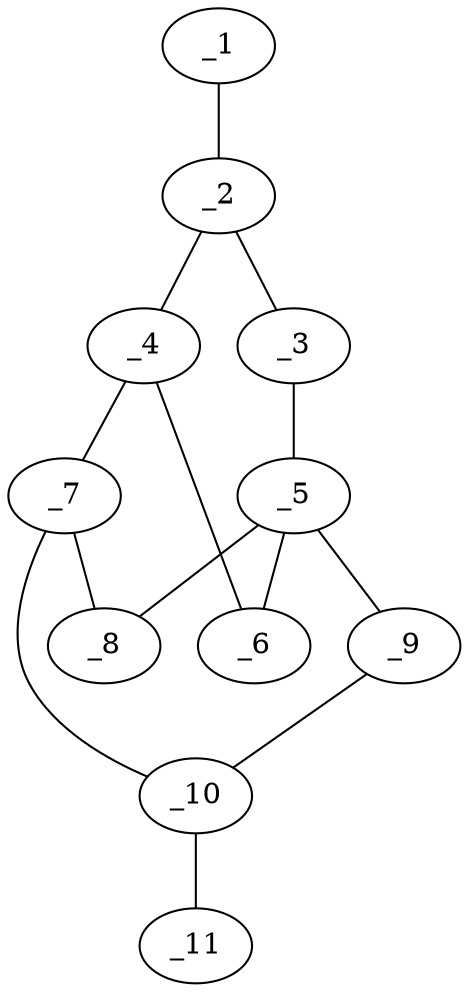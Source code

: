 graph molid16231 {
	_1	 [charge=0,
		chem=2,
		symbol="O  ",
		x=2,
		y="-1.9744"];
	_2	 [charge=0,
		chem=1,
		symbol="C  ",
		x="2.5",
		y="-1.1083"];
	_1 -- _2	 [valence=2];
	_3	 [charge=0,
		chem=2,
		symbol="O  ",
		x="3.4945",
		y="-1.0038"];
	_2 -- _3	 [valence=1];
	_4	 [charge=0,
		chem=1,
		symbol="C  ",
		x="2.8364",
		y="1.4744"];
	_2 -- _4	 [valence=1];
	_5	 [charge=0,
		chem=26,
		symbol="Bi ",
		x="3.7024",
		y="-0.0256"];
	_3 -- _5	 [valence=1];
	_6	 [charge=0,
		chem=2,
		symbol="O  ",
		x="2.8364",
		y="0.4744"];
	_4 -- _6	 [valence=1];
	_7	 [charge=0,
		chem=1,
		symbol="C  ",
		x="3.7024",
		y="1.9744"];
	_4 -- _7	 [valence=1];
	_5 -- _6	 [valence=1];
	_8	 [charge=0,
		chem=2,
		symbol="O  ",
		x="3.3364",
		y="0.9744"];
	_5 -- _8	 [valence=1];
	_9	 [charge=0,
		chem=2,
		symbol="O  ",
		x="4.5685",
		y="0.4744"];
	_5 -- _9	 [valence=1];
	_7 -- _8	 [valence=1];
	_10	 [charge=0,
		chem=1,
		symbol="C  ",
		x="4.5685",
		y="1.4744"];
	_7 -- _10	 [valence=1];
	_9 -- _10	 [valence=1];
	_11	 [charge=0,
		chem=2,
		symbol="O  ",
		x="5.4345",
		y="1.9744"];
	_10 -- _11	 [valence=2];
}
